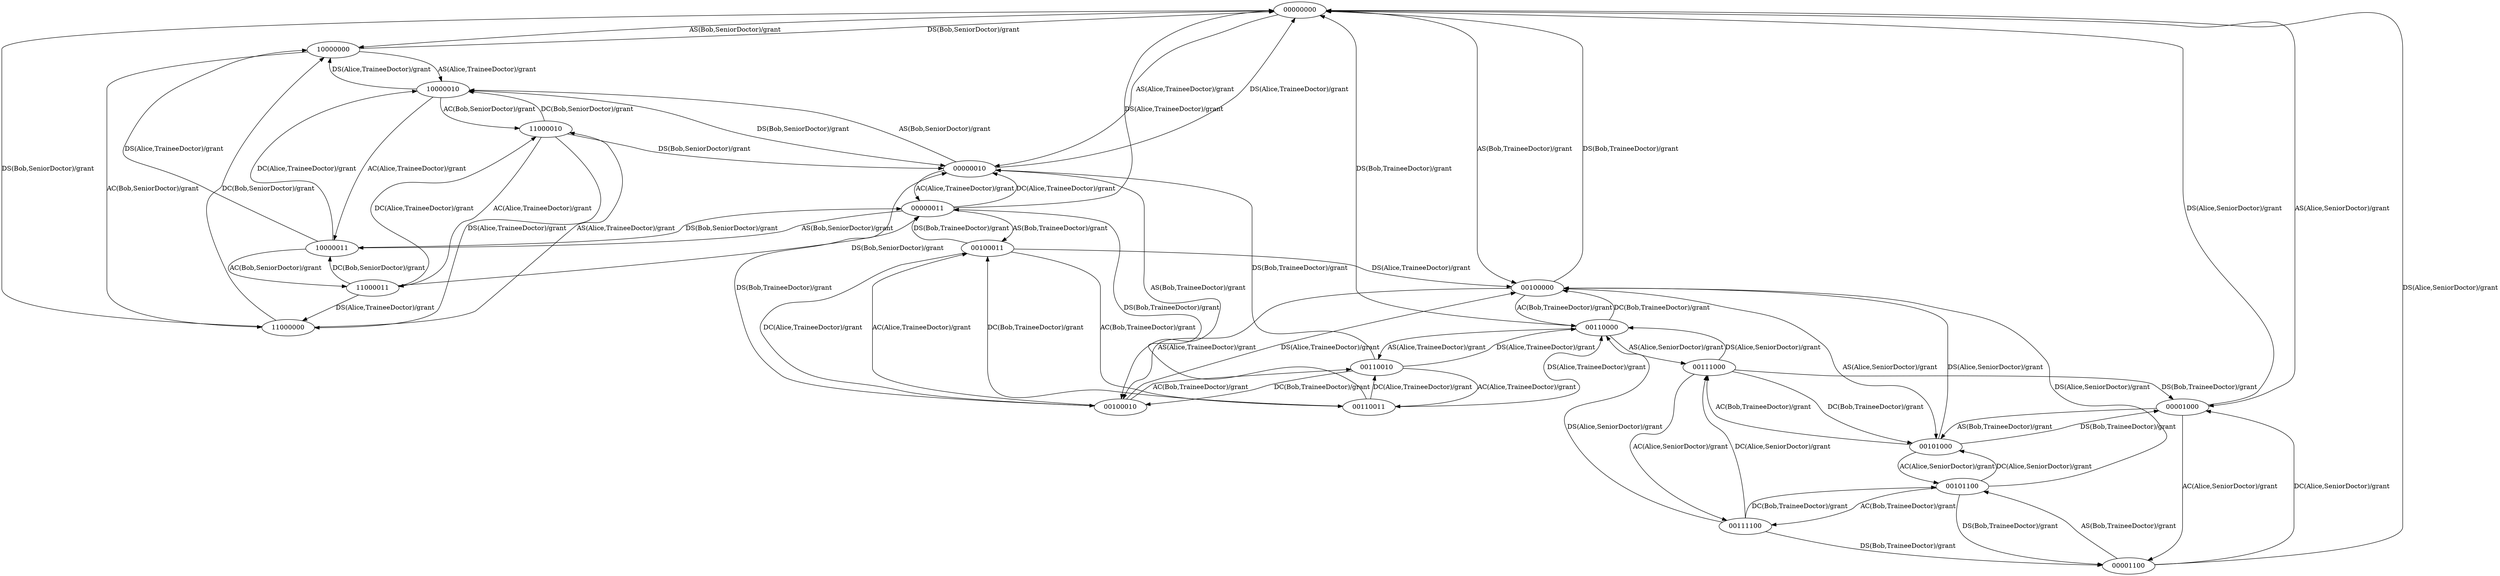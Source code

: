 digraph rbac2Fsm {
  00000000 -> 10000000 [ label ="AS(Bob,SeniorDoctor)/grant"];
  00000000 -> 00001000 [ label ="AS(Alice,SeniorDoctor)/grant"];
  00000000 -> 00100000 [ label ="AS(Bob,TraineeDoctor)/grant"];
  00000000 -> 00000010 [ label ="AS(Alice,TraineeDoctor)/grant"];
  10000000 -> 00000000 [ label ="DS(Bob,SeniorDoctor)/grant"];
  10000000 -> 11000000 [ label ="AC(Bob,SeniorDoctor)/grant"];
  00000010 -> 10000010 [ label ="AS(Bob,SeniorDoctor)/grant"];
  00001000 -> 00000000 [ label ="DS(Alice,SeniorDoctor)/grant"];
  00001000 -> 00001100 [ label ="AC(Alice,SeniorDoctor)/grant"];
  00001000 -> 00101000 [ label ="AS(Bob,TraineeDoctor)/grant"];
  00100000 -> 00101000 [ label ="AS(Alice,SeniorDoctor)/grant"];
  10000000 -> 10000010 [ label ="AS(Alice,TraineeDoctor)/grant"];
  00000010 -> 00100010 [ label ="AS(Bob,TraineeDoctor)/grant"];
  00100000 -> 00000000 [ label ="DS(Bob,TraineeDoctor)/grant"];
  00100000 -> 00110000 [ label ="AC(Bob,TraineeDoctor)/grant"];
  00100000 -> 00100010 [ label ="AS(Alice,TraineeDoctor)/grant"];
  00000010 -> 00000000 [ label ="DS(Alice,TraineeDoctor)/grant"];
  00000010 -> 00000011 [ label ="AC(Alice,TraineeDoctor)/grant"];
  00000011 -> 10000011 [ label ="AS(Bob,SeniorDoctor)/grant"];
  10000010 -> 00000010 [ label ="DS(Bob,SeniorDoctor)/grant"];
  11000000 -> 00000000 [ label ="DS(Bob,SeniorDoctor)/grant"];
  10000010 -> 11000010 [ label ="AC(Bob,SeniorDoctor)/grant"];
  11000000 -> 10000000 [ label ="DC(Bob,SeniorDoctor)/grant"];
  11000000 -> 11000010 [ label ="AS(Alice,TraineeDoctor)/grant"];
  00000011 -> 00100011 [ label ="AS(Bob,TraineeDoctor)/grant"];
  00110000 -> 00111000 [ label ="AS(Alice,SeniorDoctor)/grant"];
  00101000 -> 00100000 [ label ="DS(Alice,SeniorDoctor)/grant"];
  00101000 -> 00101100 [ label ="AC(Alice,SeniorDoctor)/grant"];
  00101000 -> 00001000 [ label ="DS(Bob,TraineeDoctor)/grant"];
  00101000 -> 00111000 [ label ="AC(Bob,TraineeDoctor)/grant"];
  00001100 -> 00000000 [ label ="DS(Alice,SeniorDoctor)/grant"];
  00000011 -> 00000000 [ label ="DS(Alice,TraineeDoctor)/grant"];
  00110000 -> 00000000 [ label ="DS(Bob,TraineeDoctor)/grant"];
  00000011 -> 00000010 [ label ="DC(Alice,TraineeDoctor)/grant"];
  00001100 -> 00001000 [ label ="DC(Alice,SeniorDoctor)/grant"];
  00001100 -> 00101100 [ label ="AS(Bob,TraineeDoctor)/grant"];
  00110000 -> 00100000 [ label ="DC(Bob,TraineeDoctor)/grant"];
  00110000 -> 00110010 [ label ="AS(Alice,TraineeDoctor)/grant"];
  10000010 -> 10000000 [ label ="DS(Alice,TraineeDoctor)/grant"];
  10000010 -> 10000011 [ label ="AC(Alice,TraineeDoctor)/grant"];
  00100010 -> 00000010 [ label ="DS(Bob,TraineeDoctor)/grant"];
  00100010 -> 00110010 [ label ="AC(Bob,TraineeDoctor)/grant"];
  00100010 -> 00100000 [ label ="DS(Alice,TraineeDoctor)/grant"];
  00100010 -> 00100011 [ label ="AC(Alice,TraineeDoctor)/grant"];
  11000010 -> 00000010 [ label ="DS(Bob,SeniorDoctor)/grant"];
  10000011 -> 00000011 [ label ="DS(Bob,SeniorDoctor)/grant"];
  11000010 -> 10000010 [ label ="DC(Bob,SeniorDoctor)/grant"];
  10000011 -> 11000011 [ label ="AC(Bob,SeniorDoctor)/grant"];
  00111000 -> 00110000 [ label ="DS(Alice,SeniorDoctor)/grant"];
  00110010 -> 00000010 [ label ="DS(Bob,TraineeDoctor)/grant"];
  00111000 -> 00111100 [ label ="AC(Alice,SeniorDoctor)/grant"];
  00100011 -> 00000011 [ label ="DS(Bob,TraineeDoctor)/grant"];
  00101100 -> 00100000 [ label ="DS(Alice,SeniorDoctor)/grant"];
  00110010 -> 00100010 [ label ="DC(Bob,TraineeDoctor)/grant"];
  00100011 -> 00110011 [ label ="AC(Bob,TraineeDoctor)/grant"];
  00101100 -> 00101000 [ label ="DC(Alice,SeniorDoctor)/grant"];
  00111000 -> 00001000 [ label ="DS(Bob,TraineeDoctor)/grant"];
  00110010 -> 00110000 [ label ="DS(Alice,TraineeDoctor)/grant"];
  00111000 -> 00101000 [ label ="DC(Bob,TraineeDoctor)/grant"];
  00101100 -> 00001100 [ label ="DS(Bob,TraineeDoctor)/grant"];
  00110010 -> 00110011 [ label ="AC(Alice,TraineeDoctor)/grant"];
  00100011 -> 00100000 [ label ="DS(Alice,TraineeDoctor)/grant"];
  00101100 -> 00111100 [ label ="AC(Bob,TraineeDoctor)/grant"];
  00100011 -> 00100010 [ label ="DC(Alice,TraineeDoctor)/grant"];
  11000010 -> 11000000 [ label ="DS(Alice,TraineeDoctor)/grant"];
  11000010 -> 11000011 [ label ="AC(Alice,TraineeDoctor)/grant"];
  10000011 -> 10000000 [ label ="DS(Alice,TraineeDoctor)/grant"];
  10000011 -> 10000010 [ label ="DC(Alice,TraineeDoctor)/grant"];
  11000011 -> 00000011 [ label ="DS(Bob,SeniorDoctor)/grant"];
  11000011 -> 10000011 [ label ="DC(Bob,SeniorDoctor)/grant"];
  00110011 -> 00000011 [ label ="DS(Bob,TraineeDoctor)/grant"];
  00111100 -> 00110000 [ label ="DS(Alice,SeniorDoctor)/grant"];
  00110011 -> 00100011 [ label ="DC(Bob,TraineeDoctor)/grant"];
  00111100 -> 00111000 [ label ="DC(Alice,SeniorDoctor)/grant"];
  00110011 -> 00110000 [ label ="DS(Alice,TraineeDoctor)/grant"];
  00111100 -> 00001100 [ label ="DS(Bob,TraineeDoctor)/grant"];
  00110011 -> 00110010 [ label ="DC(Alice,TraineeDoctor)/grant"];
  11000011 -> 11000000 [ label ="DS(Alice,TraineeDoctor)/grant"];
  00111100 -> 00101100 [ label ="DC(Bob,TraineeDoctor)/grant"];
  11000011 -> 11000010 [ label ="DC(Alice,TraineeDoctor)/grant"];
}
